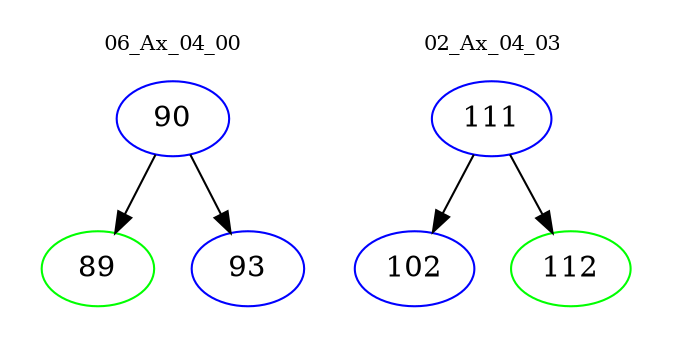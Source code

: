 digraph{
subgraph cluster_0 {
color = white
label = "06_Ax_04_00";
fontsize=10;
T0_90 [label="90", color="blue"]
T0_90 -> T0_89 [color="black"]
T0_89 [label="89", color="green"]
T0_90 -> T0_93 [color="black"]
T0_93 [label="93", color="blue"]
}
subgraph cluster_1 {
color = white
label = "02_Ax_04_03";
fontsize=10;
T1_111 [label="111", color="blue"]
T1_111 -> T1_102 [color="black"]
T1_102 [label="102", color="blue"]
T1_111 -> T1_112 [color="black"]
T1_112 [label="112", color="green"]
}
}

